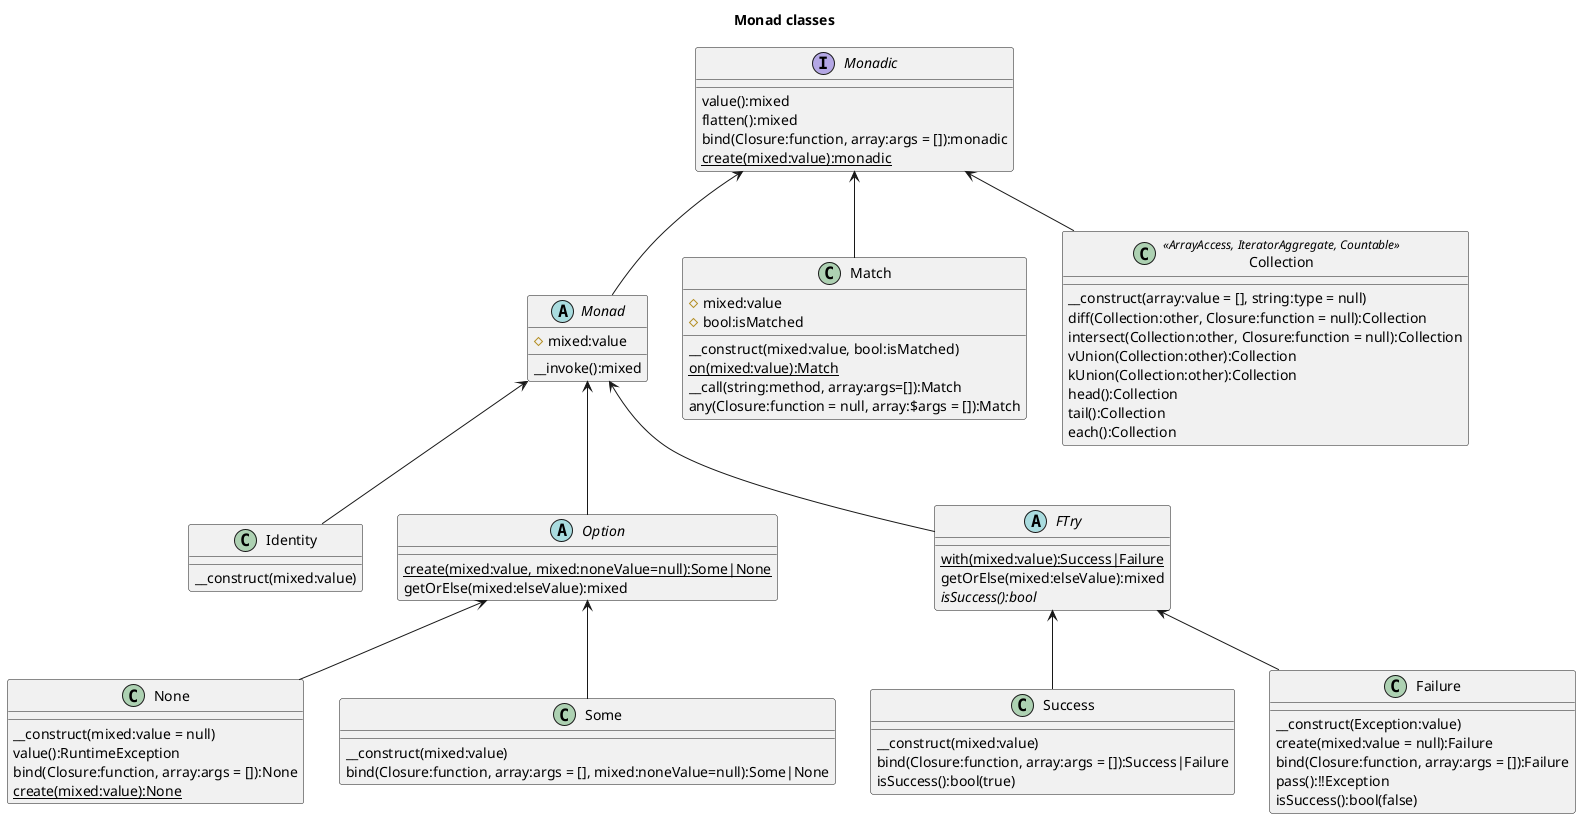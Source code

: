 @startuml
title Monad classes

interface Monadic {
    value():mixed
    flatten():mixed
    bind(Closure:function, array:args = []):monadic
    {static} create(mixed:value):monadic
}

abstract class Monad {
    #mixed:value
    __invoke():mixed
}

class Identity {
    __construct(mixed:value)
}

abstract class Option {
    {static} create(mixed:value, mixed:noneValue=null):Some|None
    getOrElse(mixed:elseValue):mixed
}

class None {
    __construct(mixed:value = null)
    value():RuntimeException
    bind(Closure:function, array:args = []):None
    {static} create(mixed:value):None
}

class Some {
    __construct(mixed:value)
    bind(Closure:function, array:args = [], mixed:noneValue=null):Some|None
}

class Match {
    #mixed:value
    #bool:isMatched
    __construct(mixed:value, bool:isMatched)
    {static} on(mixed:value):Match
    __call(string:method, array:args=[]):Match
    any(Closure:function = null, array:$args = []):Match
}

abstract class FTry {
    {static} with(mixed:value):Success|Failure
    getOrElse(mixed:elseValue):mixed
    {abstract} isSuccess():bool
}

class Success {
    __construct(mixed:value)
    bind(Closure:function, array:args = []):Success|Failure
    isSuccess():bool(true)
}

class Failure {
    __construct(Exception:value)
     create(mixed:value = null):Failure
    bind(Closure:function, array:args = []):Failure
    pass():!!Exception
    isSuccess():bool(false)
}

class Collection <<ArrayAccess, IteratorAggregate, Countable>> {
    __construct(array:value = [], string:type = null)
    diff(Collection:other, Closure:function = null):Collection
    intersect(Collection:other, Closure:function = null):Collection
    vUnion(Collection:other):Collection
    kUnion(Collection:other):Collection
    head():Collection
    tail():Collection
    each():Collection
}

Monadic <-- Monad
Monadic <-- Match
Monadic <-- Collection
Monad <-- Identity
Monad <-- Option
Option <-- None
Option <-- Some
Monad <-- FTry
FTry <-- Success
FTry <-- Failure

@enduml